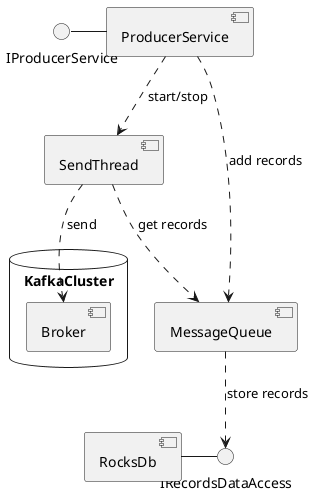 @startuml

skinparam shadowing false

() IProducerService
() IRecordsDataAccess

IProducerService -right-- [ProducerService]
IRecordsDataAccess -left- [RocksDb]

[ProducerService] ..> [SendThread] : start/stop
[ProducerService] ...> [MessageQueue] : add records
[MessageQueue] ..> IRecordsDataAccess : store records
[SendThread] ..> [MessageQueue]  : get records

database KafkaCluster {
    [Broker]
}

[SendThread] ..> [Broker] : send

@enduml